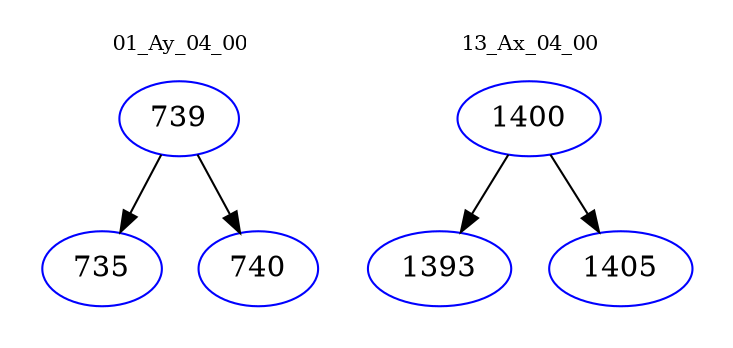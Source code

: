 digraph{
subgraph cluster_0 {
color = white
label = "01_Ay_04_00";
fontsize=10;
T0_739 [label="739", color="blue"]
T0_739 -> T0_735 [color="black"]
T0_735 [label="735", color="blue"]
T0_739 -> T0_740 [color="black"]
T0_740 [label="740", color="blue"]
}
subgraph cluster_1 {
color = white
label = "13_Ax_04_00";
fontsize=10;
T1_1400 [label="1400", color="blue"]
T1_1400 -> T1_1393 [color="black"]
T1_1393 [label="1393", color="blue"]
T1_1400 -> T1_1405 [color="black"]
T1_1405 [label="1405", color="blue"]
}
}
